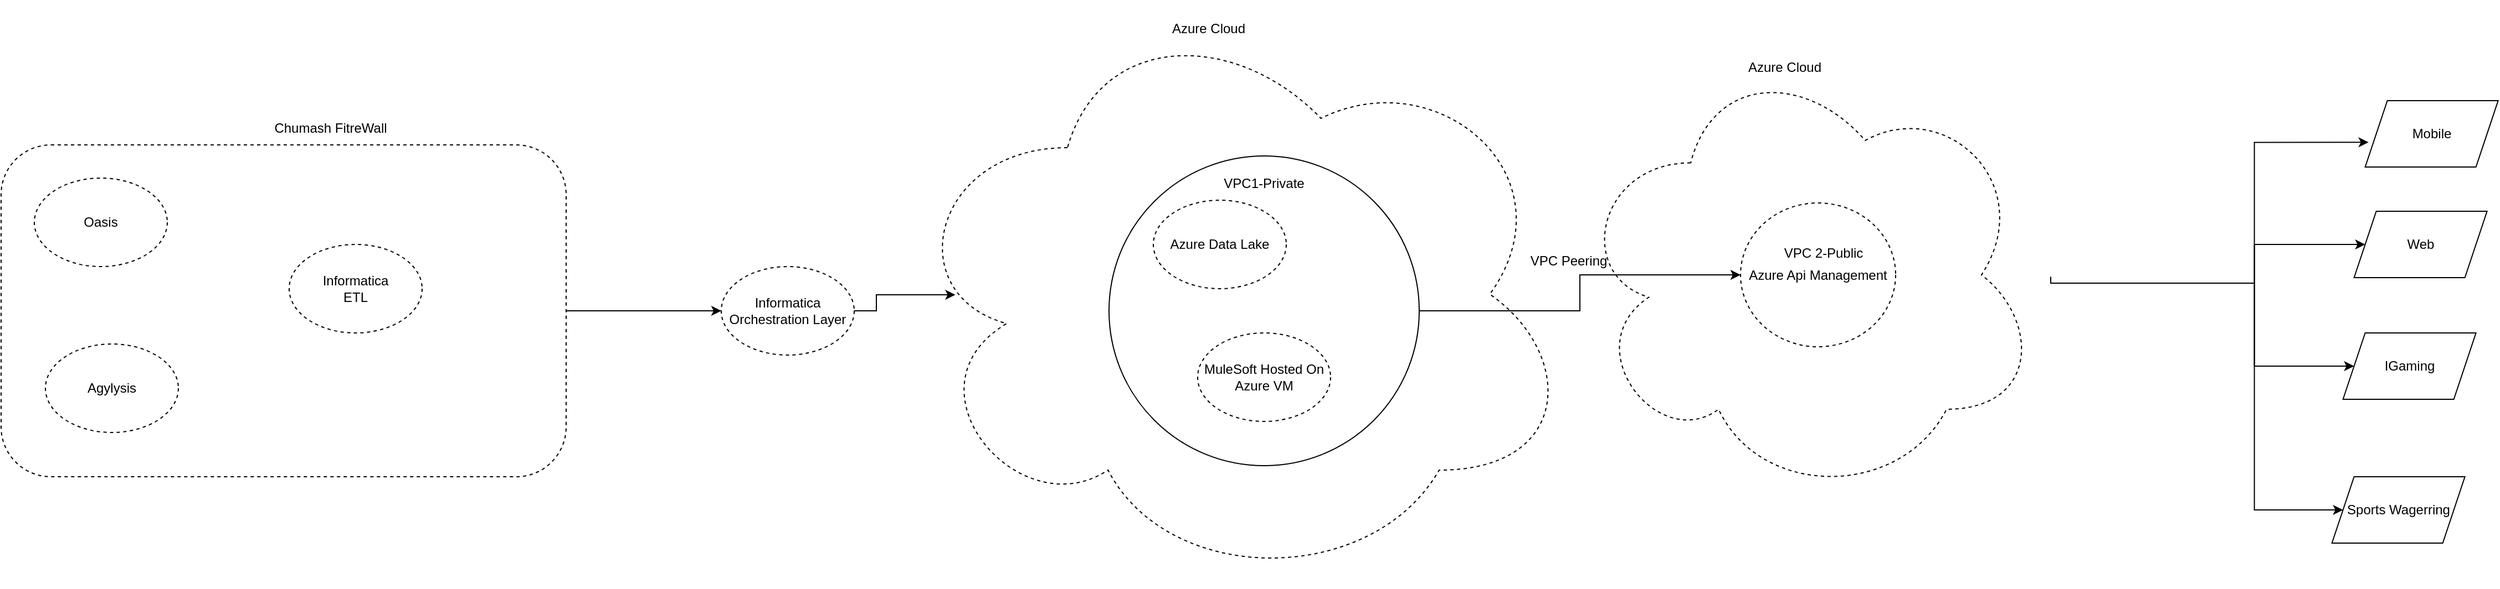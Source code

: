 <mxfile version="15.8.3" type="github">
  <diagram id="I5GiC5FiP5_Kprm85dLS" name="Page-1">
    <mxGraphModel dx="2173" dy="702" grid="1" gridSize="10" guides="1" tooltips="1" connect="1" arrows="1" fold="1" page="1" pageScale="1" pageWidth="850" pageHeight="1100" math="0" shadow="0">
      <root>
        <mxCell id="0" />
        <mxCell id="1" parent="0" />
        <mxCell id="GaL8xdsw1ArHETgWBBlm-29" value="" style="ellipse;shape=cloud;whiteSpace=wrap;html=1;dashed=1;" vertex="1" parent="1">
          <mxGeometry x="1130" y="145" width="420" height="405" as="geometry" />
        </mxCell>
        <mxCell id="GaL8xdsw1ArHETgWBBlm-25" style="edgeStyle=orthogonalEdgeStyle;rounded=0;orthogonalLoop=1;jettySize=auto;html=1;entryX=0.025;entryY=0.628;entryDx=0;entryDy=0;entryPerimeter=0;" edge="1" parent="1" target="GaL8xdsw1ArHETgWBBlm-21">
          <mxGeometry relative="1" as="geometry">
            <mxPoint x="1633.81" y="355" as="sourcePoint" />
            <Array as="points">
              <mxPoint x="1743.81" y="355" />
              <mxPoint x="1743.81" y="228" />
            </Array>
          </mxGeometry>
        </mxCell>
        <mxCell id="GaL8xdsw1ArHETgWBBlm-26" style="edgeStyle=orthogonalEdgeStyle;rounded=0;orthogonalLoop=1;jettySize=auto;html=1;entryX=0;entryY=0.5;entryDx=0;entryDy=0;" edge="1" parent="1" target="GaL8xdsw1ArHETgWBBlm-24">
          <mxGeometry relative="1" as="geometry">
            <mxPoint x="1633.81" y="355" as="sourcePoint" />
            <Array as="points">
              <mxPoint x="1743.81" y="355" />
              <mxPoint x="1743.81" y="560" />
            </Array>
          </mxGeometry>
        </mxCell>
        <mxCell id="GaL8xdsw1ArHETgWBBlm-27" style="edgeStyle=orthogonalEdgeStyle;rounded=0;orthogonalLoop=1;jettySize=auto;html=1;" edge="1" parent="1" target="GaL8xdsw1ArHETgWBBlm-23">
          <mxGeometry relative="1" as="geometry">
            <mxPoint x="1633.81" y="355" as="sourcePoint" />
            <Array as="points">
              <mxPoint x="1743.81" y="355" />
              <mxPoint x="1743.81" y="430" />
            </Array>
          </mxGeometry>
        </mxCell>
        <mxCell id="GaL8xdsw1ArHETgWBBlm-28" style="edgeStyle=orthogonalEdgeStyle;rounded=0;orthogonalLoop=1;jettySize=auto;html=1;exitX=0.879;exitY=0.489;exitDx=0;exitDy=0;exitPerimeter=0;" edge="1" parent="1" target="GaL8xdsw1ArHETgWBBlm-22">
          <mxGeometry relative="1" as="geometry">
            <mxPoint x="1560" y="349.17" as="sourcePoint" />
            <Array as="points">
              <mxPoint x="1559.81" y="355" />
              <mxPoint x="1743.81" y="355" />
              <mxPoint x="1743.81" y="320" />
            </Array>
          </mxGeometry>
        </mxCell>
        <mxCell id="GaL8xdsw1ArHETgWBBlm-9" value="" style="ellipse;shape=cloud;whiteSpace=wrap;html=1;dashed=1;" vertex="1" parent="1">
          <mxGeometry x="520" y="100" width="610" height="530" as="geometry" />
        </mxCell>
        <mxCell id="GaL8xdsw1ArHETgWBBlm-8" style="edgeStyle=orthogonalEdgeStyle;rounded=0;orthogonalLoop=1;jettySize=auto;html=1;" edge="1" parent="1" source="GaL8xdsw1ArHETgWBBlm-1" target="GaL8xdsw1ArHETgWBBlm-6">
          <mxGeometry relative="1" as="geometry" />
        </mxCell>
        <mxCell id="GaL8xdsw1ArHETgWBBlm-1" value="" style="rounded=1;whiteSpace=wrap;html=1;dashed=1;" vertex="1" parent="1">
          <mxGeometry x="-290" y="230" width="510" height="300" as="geometry" />
        </mxCell>
        <mxCell id="GaL8xdsw1ArHETgWBBlm-2" value="Oasis" style="ellipse;whiteSpace=wrap;html=1;dashed=1;" vertex="1" parent="1">
          <mxGeometry x="-260" y="260" width="120" height="80" as="geometry" />
        </mxCell>
        <mxCell id="GaL8xdsw1ArHETgWBBlm-3" value="Agylysis" style="ellipse;whiteSpace=wrap;html=1;dashed=1;" vertex="1" parent="1">
          <mxGeometry x="-250" y="410" width="120" height="80" as="geometry" />
        </mxCell>
        <mxCell id="GaL8xdsw1ArHETgWBBlm-4" value="Informatica&lt;br&gt;ETL" style="ellipse;whiteSpace=wrap;html=1;dashed=1;" vertex="1" parent="1">
          <mxGeometry x="-30" y="320" width="120" height="80" as="geometry" />
        </mxCell>
        <mxCell id="GaL8xdsw1ArHETgWBBlm-5" value="Chumash FitreWall" style="text;html=1;strokeColor=none;fillColor=none;align=center;verticalAlign=middle;whiteSpace=wrap;rounded=0;dashed=1;" vertex="1" parent="1">
          <mxGeometry x="-65" y="200" width="145" height="30" as="geometry" />
        </mxCell>
        <mxCell id="GaL8xdsw1ArHETgWBBlm-15" style="edgeStyle=orthogonalEdgeStyle;rounded=0;orthogonalLoop=1;jettySize=auto;html=1;entryX=0.084;entryY=0.501;entryDx=0;entryDy=0;entryPerimeter=0;" edge="1" parent="1" source="GaL8xdsw1ArHETgWBBlm-6" target="GaL8xdsw1ArHETgWBBlm-9">
          <mxGeometry relative="1" as="geometry" />
        </mxCell>
        <mxCell id="GaL8xdsw1ArHETgWBBlm-6" value="Informatica Orchestration Layer" style="ellipse;whiteSpace=wrap;html=1;dashed=1;" vertex="1" parent="1">
          <mxGeometry x="360" y="340" width="120" height="80" as="geometry" />
        </mxCell>
        <mxCell id="GaL8xdsw1ArHETgWBBlm-10" value="Azure Cloud" style="text;html=1;strokeColor=none;fillColor=none;align=center;verticalAlign=middle;whiteSpace=wrap;rounded=0;dashed=1;" vertex="1" parent="1">
          <mxGeometry x="740" y="110" width="120" height="30" as="geometry" />
        </mxCell>
        <mxCell id="GaL8xdsw1ArHETgWBBlm-33" style="edgeStyle=orthogonalEdgeStyle;rounded=0;orthogonalLoop=1;jettySize=auto;html=1;" edge="1" parent="1" source="GaL8xdsw1ArHETgWBBlm-18" target="GaL8xdsw1ArHETgWBBlm-14">
          <mxGeometry relative="1" as="geometry" />
        </mxCell>
        <mxCell id="GaL8xdsw1ArHETgWBBlm-18" value="" style="ellipse;whiteSpace=wrap;html=1;" vertex="1" parent="1">
          <mxGeometry x="710" y="240" width="280" height="280" as="geometry" />
        </mxCell>
        <mxCell id="GaL8xdsw1ArHETgWBBlm-14" value="Azure Api Management" style="ellipse;whiteSpace=wrap;html=1;dashed=1;" vertex="1" parent="1">
          <mxGeometry x="1280" y="282.5" width="140" height="130" as="geometry" />
        </mxCell>
        <mxCell id="GaL8xdsw1ArHETgWBBlm-16" value="MuleSoft Hosted On Azure VM" style="ellipse;whiteSpace=wrap;html=1;dashed=1;" vertex="1" parent="1">
          <mxGeometry x="790" y="400" width="120" height="80" as="geometry" />
        </mxCell>
        <mxCell id="GaL8xdsw1ArHETgWBBlm-13" value="Azure Data Lake&lt;span style=&quot;color: rgba(0 , 0 , 0 , 0) ; font-family: monospace ; font-size: 0px&quot;&gt;%3CmxGraphModel%3E%3Croot%3E%3CmxCell%20id%3D%220%22%2F%3E%3CmxCell%20id%3D%221%22%20parent%3D%220%22%2F%3E%3CmxCell%20id%3D%222%22%20value%3D%22Oasis%22%20style%3D%22ellipse%3BwhiteSpace%3Dwrap%3Bhtml%3D1%3Bdashed%3D1%3B%22%20vertex%3D%221%22%20parent%3D%221%22%3E%3CmxGeometry%20x%3D%22150%22%20y%3D%22180%22%20width%3D%22120%22%20height%3D%2280%22%20as%3D%22geometry%22%2F%3E%3C%2FmxCell%3E%3C%2Froot%3E%3C%2FmxGraphModel%3E&lt;/span&gt;" style="ellipse;whiteSpace=wrap;html=1;dashed=1;" vertex="1" parent="1">
          <mxGeometry x="750" y="280" width="120" height="80" as="geometry" />
        </mxCell>
        <mxCell id="GaL8xdsw1ArHETgWBBlm-19" value="VPC1-Private" style="text;html=1;strokeColor=none;fillColor=none;align=center;verticalAlign=middle;whiteSpace=wrap;rounded=0;" vertex="1" parent="1">
          <mxGeometry x="810" y="250" width="80" height="30" as="geometry" />
        </mxCell>
        <mxCell id="GaL8xdsw1ArHETgWBBlm-20" value="VPC 2-Public" style="text;html=1;strokeColor=none;fillColor=none;align=center;verticalAlign=middle;whiteSpace=wrap;rounded=0;" vertex="1" parent="1">
          <mxGeometry x="1310" y="312.5" width="90" height="30" as="geometry" />
        </mxCell>
        <mxCell id="GaL8xdsw1ArHETgWBBlm-21" value="Mobile&lt;span style=&quot;color: rgba(0 , 0 , 0 , 0) ; font-family: monospace ; font-size: 0px&quot;&gt;%3CmxGraphModel%3E%3Croot%3E%3CmxCell%20id%3D%220%22%2F%3E%3CmxCell%20id%3D%221%22%20parent%3D%220%22%2F%3E%3CmxCell%20id%3D%222%22%20value%3D%22Azure%20Data%20Lake%26lt%3Bspan%20style%3D%26quot%3Bcolor%3A%20rgba(0%20%2C%200%20%2C%200%20%2C%200)%20%3B%20font-family%3A%20monospace%20%3B%20font-size%3A%200px%26quot%3B%26gt%3B%253CmxGraphModel%253E%253Croot%253E%253CmxCell%2520id%253D%25220%2522%252F%253E%253CmxCell%2520id%253D%25221%2522%2520parent%253D%25220%2522%252F%253E%253CmxCell%2520id%253D%25222%2522%2520value%253D%2522Oasis%2522%2520style%253D%2522ellipse%253BwhiteSpace%253Dwrap%253Bhtml%253D1%253Bdashed%253D1%253B%2522%2520vertex%253D%25221%2522%2520parent%253D%25221%2522%253E%253CmxGeometry%2520x%253D%2522150%2522%2520y%253D%2522180%2522%2520width%253D%2522120%2522%2520height%253D%252280%2522%2520as%253D%2522geometry%2522%252F%253E%253C%252FmxCell%253E%253C%252Froot%253E%253C%252FmxGraphModel%253E%26lt%3B%2Fspan%26gt%3B%22%20style%3D%22ellipse%3BwhiteSpace%3Dwrap%3Bhtml%3D1%3Bdashed%3D1%3B%22%20vertex%3D%221%22%20parent%3D%221%22%3E%3CmxGeometry%20x%3D%22610%22%20y%3D%22310%22%20width%3D%22120%22%20height%3D%2280%22%20as%3D%22geometry%22%2F%3E%3C%2FmxCell%3E%3C%2Froot%3E%3C%2FmxGraphModel%3E&lt;/span&gt;" style="shape=parallelogram;perimeter=parallelogramPerimeter;whiteSpace=wrap;html=1;fixedSize=1;" vertex="1" parent="1">
          <mxGeometry x="1843.81" y="190" width="120" height="60" as="geometry" />
        </mxCell>
        <mxCell id="GaL8xdsw1ArHETgWBBlm-22" value="Web" style="shape=parallelogram;perimeter=parallelogramPerimeter;whiteSpace=wrap;html=1;fixedSize=1;" vertex="1" parent="1">
          <mxGeometry x="1833.81" y="290" width="120" height="60" as="geometry" />
        </mxCell>
        <mxCell id="GaL8xdsw1ArHETgWBBlm-23" value="IGaming" style="shape=parallelogram;perimeter=parallelogramPerimeter;whiteSpace=wrap;html=1;fixedSize=1;" vertex="1" parent="1">
          <mxGeometry x="1823.81" y="400" width="120" height="60" as="geometry" />
        </mxCell>
        <mxCell id="GaL8xdsw1ArHETgWBBlm-24" value="Sports Wagerring" style="shape=parallelogram;perimeter=parallelogramPerimeter;whiteSpace=wrap;html=1;fixedSize=1;" vertex="1" parent="1">
          <mxGeometry x="1813.81" y="530" width="120" height="60" as="geometry" />
        </mxCell>
        <mxCell id="GaL8xdsw1ArHETgWBBlm-30" value="Azure Cloud" style="text;html=1;strokeColor=none;fillColor=none;align=center;verticalAlign=middle;whiteSpace=wrap;rounded=0;dashed=1;" vertex="1" parent="1">
          <mxGeometry x="1260" y="145" width="120" height="30" as="geometry" />
        </mxCell>
        <mxCell id="GaL8xdsw1ArHETgWBBlm-34" value="VPC Peering" style="text;html=1;strokeColor=none;fillColor=none;align=center;verticalAlign=middle;whiteSpace=wrap;rounded=0;" vertex="1" parent="1">
          <mxGeometry x="1060" y="320" width="130" height="30" as="geometry" />
        </mxCell>
      </root>
    </mxGraphModel>
  </diagram>
</mxfile>
